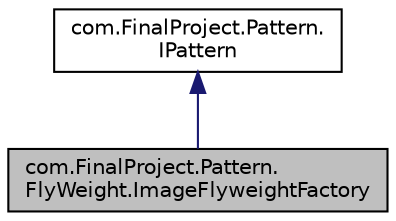 digraph "com.FinalProject.Pattern.FlyWeight.ImageFlyweightFactory"
{
 // LATEX_PDF_SIZE
  edge [fontname="Helvetica",fontsize="10",labelfontname="Helvetica",labelfontsize="10"];
  node [fontname="Helvetica",fontsize="10",shape=record];
  Node1 [label="com.FinalProject.Pattern.\lFlyWeight.ImageFlyweightFactory",height=0.2,width=0.4,color="black", fillcolor="grey75", style="filled", fontcolor="black",tooltip=" "];
  Node2 -> Node1 [dir="back",color="midnightblue",fontsize="10",style="solid",fontname="Helvetica"];
  Node2 [label="com.FinalProject.Pattern.\lIPattern",height=0.2,width=0.4,color="black", fillcolor="white", style="filled",URL="$interfacecom_1_1FinalProject_1_1Pattern_1_1IPattern.html",tooltip=" "];
}
